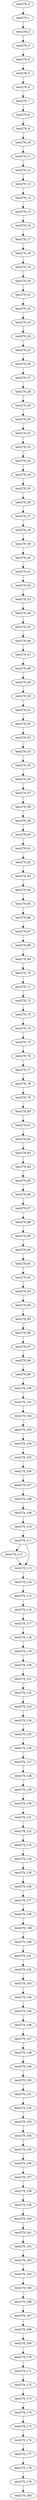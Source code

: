 digraph G {
test279_0->test279_1;
test279_1->test279_2;
test279_2->test279_3;
test279_3->test279_4;
test279_4->test279_5;
test279_5->test279_6;
test279_6->test279_7;
test279_7->test279_8;
test279_8->test279_9;
test279_9->test279_10;
test279_10->test279_11;
test279_11->test279_12;
test279_12->test279_13;
test279_13->test279_14;
test279_14->test279_15;
test279_15->test279_16;
test279_16->test279_17;
test279_17->test279_18;
test279_18->test279_19;
test279_19->test279_20;
test279_20->test279_21;
test279_21->test279_22;
test279_22->test279_23;
test279_23->test279_24;
test279_24->test279_25;
test279_25->test279_26;
test279_26->test279_27;
test279_27->test279_28;
test279_28->test279_29;
test279_29->test279_30;
test279_30->test279_31;
test279_31->test279_32;
test279_32->test279_33;
test279_33->test279_34;
test279_34->test279_35;
test279_35->test279_36;
test279_36->test279_37;
test279_37->test279_38;
test279_38->test279_39;
test279_39->test279_40;
test279_40->test279_41;
test279_41->test279_42;
test279_42->test279_43;
test279_43->test279_44;
test279_44->test279_45;
test279_45->test279_46;
test279_46->test279_47;
test279_47->test279_48;
test279_48->test279_49;
test279_49->test279_50;
test279_50->test279_51;
test279_51->test279_52;
test279_52->test279_53;
test279_53->test279_54;
test279_54->test279_55;
test279_55->test279_56;
test279_56->test279_57;
test279_57->test279_58;
test279_58->test279_59;
test279_59->test279_60;
test279_60->test279_61;
test279_61->test279_62;
test279_62->test279_63;
test279_63->test279_64;
test279_64->test279_65;
test279_65->test279_66;
test279_66->test279_67;
test279_67->test279_68;
test279_68->test279_69;
test279_69->test279_70;
test279_70->test279_71;
test279_71->test279_72;
test279_72->test279_73;
test279_73->test279_74;
test279_74->test279_75;
test279_75->test279_76;
test279_76->test279_77;
test279_77->test279_78;
test279_78->test279_79;
test279_79->test279_80;
test279_80->test279_81;
test279_81->test279_82;
test279_82->test279_83;
test279_83->test279_84;
test279_84->test279_85;
test279_85->test279_86;
test279_86->test279_87;
test279_87->test279_88;
test279_88->test279_89;
test279_89->test279_90;
test279_90->test279_91;
test279_91->test279_92;
test279_92->test279_93;
test279_93->test279_94;
test279_94->test279_95;
test279_95->test279_96;
test279_96->test279_97;
test279_97->test279_98;
test279_98->test279_99;
test279_99->test279_100;
test279_100->test279_101;
test279_101->test279_102;
test279_102->test279_103;
test279_103->test279_104;
test279_104->test279_105;
test279_105->test279_106;
test279_106->test279_107;
test279_107->test279_108;
test279_108->test279_109;
test279_109->test279_110;
test279_110->test279_111;
test279_111->test279_112;
test279_111->test279_113;
test279_112->test279_113;
test279_113->test279_114;
test279_114->test279_115;
test279_115->test279_116;
test279_116->test279_117;
test279_117->test279_118;
test279_118->test279_119;
test279_119->test279_120;
test279_120->test279_121;
test279_121->test279_122;
test279_122->test279_123;
test279_123->test279_124;
test279_124->test279_125;
test279_125->test279_126;
test279_126->test279_127;
test279_127->test279_128;
test279_128->test279_129;
test279_129->test279_130;
test279_130->test279_131;
test279_131->test279_132;
test279_132->test279_133;
test279_133->test279_134;
test279_134->test279_135;
test279_135->test279_136;
test279_136->test279_137;
test279_137->test279_138;
test279_138->test279_139;
test279_139->test279_140;
test279_140->test279_141;
test279_141->test279_142;
test279_142->test279_143;
test279_143->test279_144;
test279_144->test279_145;
test279_145->test279_146;
test279_146->test279_147;
test279_147->test279_148;
test279_148->test279_149;
test279_149->test279_150;
test279_150->test279_151;
test279_151->test279_152;
test279_152->test279_153;
test279_153->test279_154;
test279_154->test279_155;
test279_155->test279_156;
test279_156->test279_157;
test279_157->test279_158;
test279_158->test279_159;
test279_159->test279_160;
test279_160->test279_161;
test279_161->test279_162;
test279_162->test279_163;
test279_163->test279_164;
test279_164->test279_165;
test279_165->test279_166;
test279_166->test279_167;
test279_167->test279_168;
test279_168->test279_169;
test279_169->test279_170;
test279_170->test279_171;
test279_171->test279_172;
test279_172->test279_173;
test279_173->test279_174;
test279_174->test279_175;
test279_175->test279_176;
test279_176->test279_177;
test279_177->test279_178;
test279_178->test279_179;
test279_179->test279_180;

}
